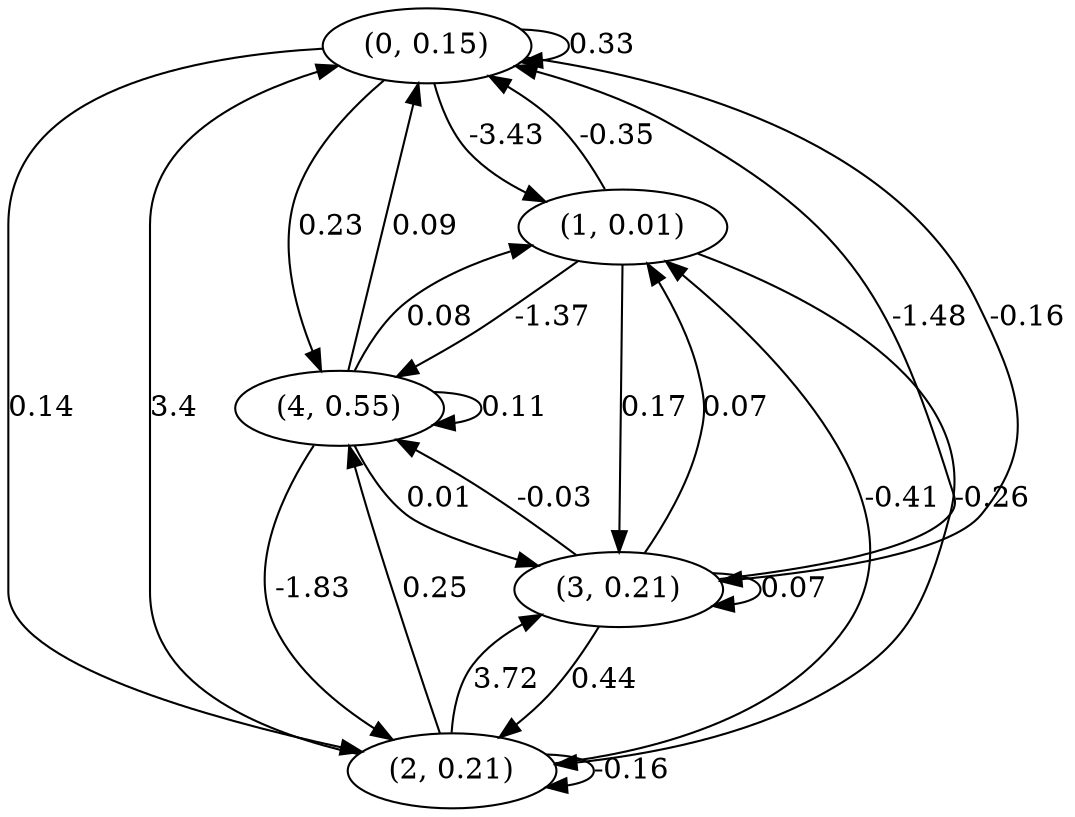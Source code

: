 digraph {
    0 [ label = "(0, 0.15)" ]
    1 [ label = "(1, 0.01)" ]
    2 [ label = "(2, 0.21)" ]
    3 [ label = "(3, 0.21)" ]
    4 [ label = "(4, 0.55)" ]
    0 -> 0 [ label = "0.33" ]
    2 -> 2 [ label = "-0.16" ]
    3 -> 3 [ label = "0.07" ]
    4 -> 4 [ label = "0.11" ]
    1 -> 0 [ label = "-0.35" ]
    2 -> 0 [ label = "3.4" ]
    3 -> 0 [ label = "-1.48" ]
    4 -> 0 [ label = "0.09" ]
    0 -> 1 [ label = "-3.43" ]
    2 -> 1 [ label = "-0.41" ]
    3 -> 1 [ label = "0.07" ]
    4 -> 1 [ label = "0.08" ]
    0 -> 2 [ label = "0.14" ]
    1 -> 2 [ label = "-0.26" ]
    3 -> 2 [ label = "0.44" ]
    4 -> 2 [ label = "-1.83" ]
    0 -> 3 [ label = "-0.16" ]
    1 -> 3 [ label = "0.17" ]
    2 -> 3 [ label = "3.72" ]
    4 -> 3 [ label = "0.01" ]
    0 -> 4 [ label = "0.23" ]
    1 -> 4 [ label = "-1.37" ]
    2 -> 4 [ label = "0.25" ]
    3 -> 4 [ label = "-0.03" ]
}

